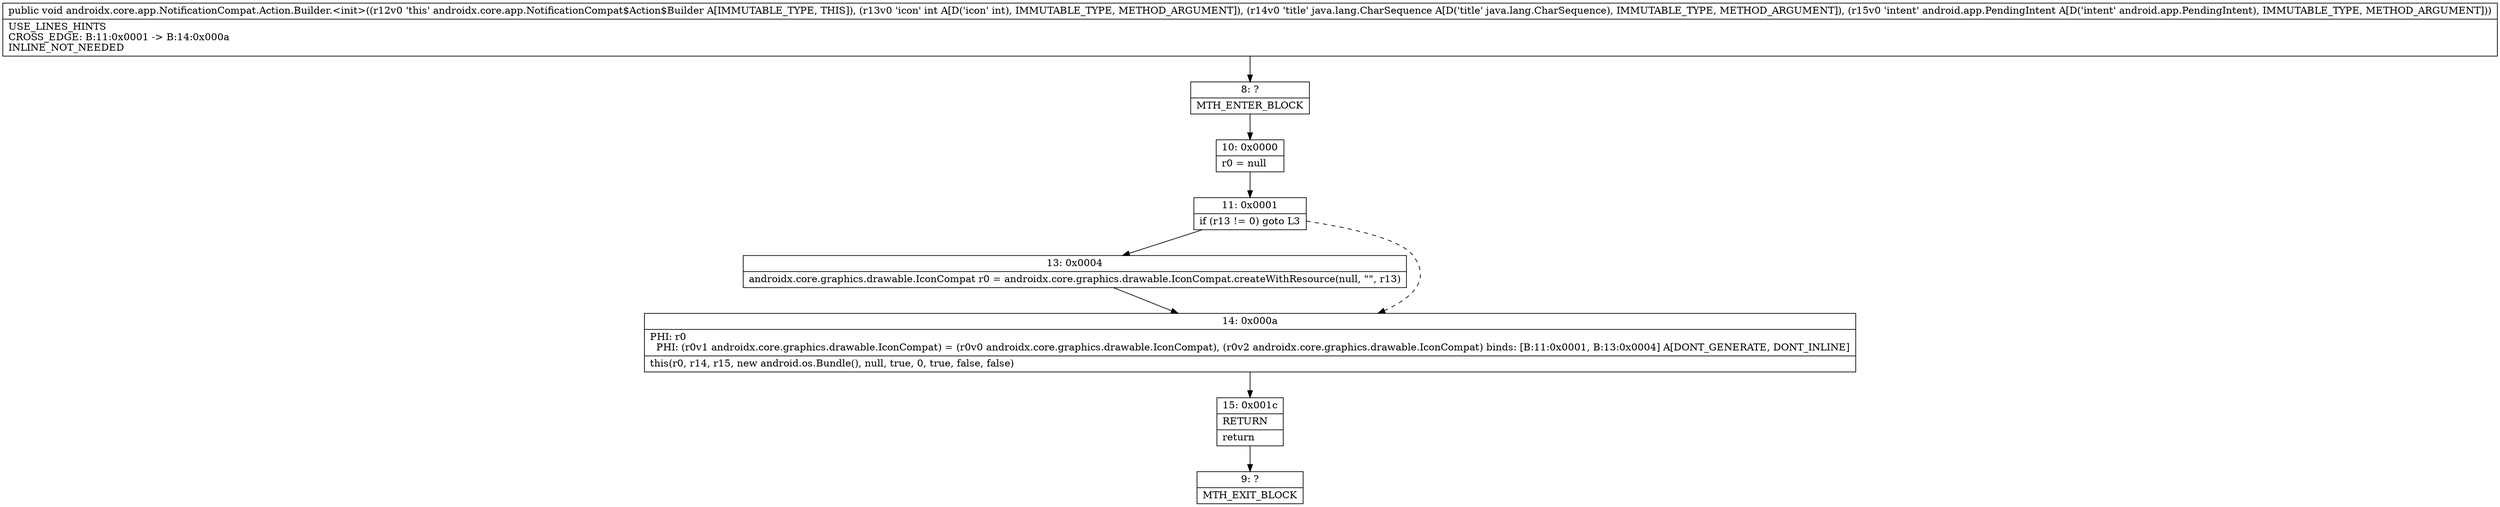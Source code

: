digraph "CFG forandroidx.core.app.NotificationCompat.Action.Builder.\<init\>(ILjava\/lang\/CharSequence;Landroid\/app\/PendingIntent;)V" {
Node_8 [shape=record,label="{8\:\ ?|MTH_ENTER_BLOCK\l}"];
Node_10 [shape=record,label="{10\:\ 0x0000|r0 = null\l}"];
Node_11 [shape=record,label="{11\:\ 0x0001|if (r13 != 0) goto L3\l}"];
Node_13 [shape=record,label="{13\:\ 0x0004|androidx.core.graphics.drawable.IconCompat r0 = androidx.core.graphics.drawable.IconCompat.createWithResource(null, \"\", r13)\l}"];
Node_14 [shape=record,label="{14\:\ 0x000a|PHI: r0 \l  PHI: (r0v1 androidx.core.graphics.drawable.IconCompat) = (r0v0 androidx.core.graphics.drawable.IconCompat), (r0v2 androidx.core.graphics.drawable.IconCompat) binds: [B:11:0x0001, B:13:0x0004] A[DONT_GENERATE, DONT_INLINE]\l|this(r0, r14, r15, new android.os.Bundle(), null, true, 0, true, false, false)\l}"];
Node_15 [shape=record,label="{15\:\ 0x001c|RETURN\l|return\l}"];
Node_9 [shape=record,label="{9\:\ ?|MTH_EXIT_BLOCK\l}"];
MethodNode[shape=record,label="{public void androidx.core.app.NotificationCompat.Action.Builder.\<init\>((r12v0 'this' androidx.core.app.NotificationCompat$Action$Builder A[IMMUTABLE_TYPE, THIS]), (r13v0 'icon' int A[D('icon' int), IMMUTABLE_TYPE, METHOD_ARGUMENT]), (r14v0 'title' java.lang.CharSequence A[D('title' java.lang.CharSequence), IMMUTABLE_TYPE, METHOD_ARGUMENT]), (r15v0 'intent' android.app.PendingIntent A[D('intent' android.app.PendingIntent), IMMUTABLE_TYPE, METHOD_ARGUMENT]))  | USE_LINES_HINTS\lCROSS_EDGE: B:11:0x0001 \-\> B:14:0x000a\lINLINE_NOT_NEEDED\l}"];
MethodNode -> Node_8;Node_8 -> Node_10;
Node_10 -> Node_11;
Node_11 -> Node_13;
Node_11 -> Node_14[style=dashed];
Node_13 -> Node_14;
Node_14 -> Node_15;
Node_15 -> Node_9;
}

